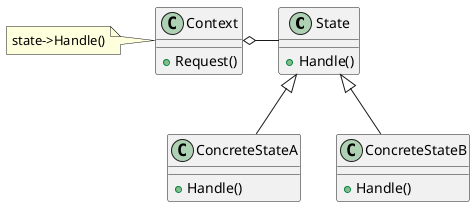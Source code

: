 @startuml

class State {
    +Handle()
}

class ConcreteStateA {
    +Handle()
}

class ConcreteStateB {
    +Handle()
}

State <|-- ConcreteStateA
State <|-- ConcreteStateB

class Context {
    +Request()
}
note left of Context
state->Handle()
end note

Context o- State

@enduml